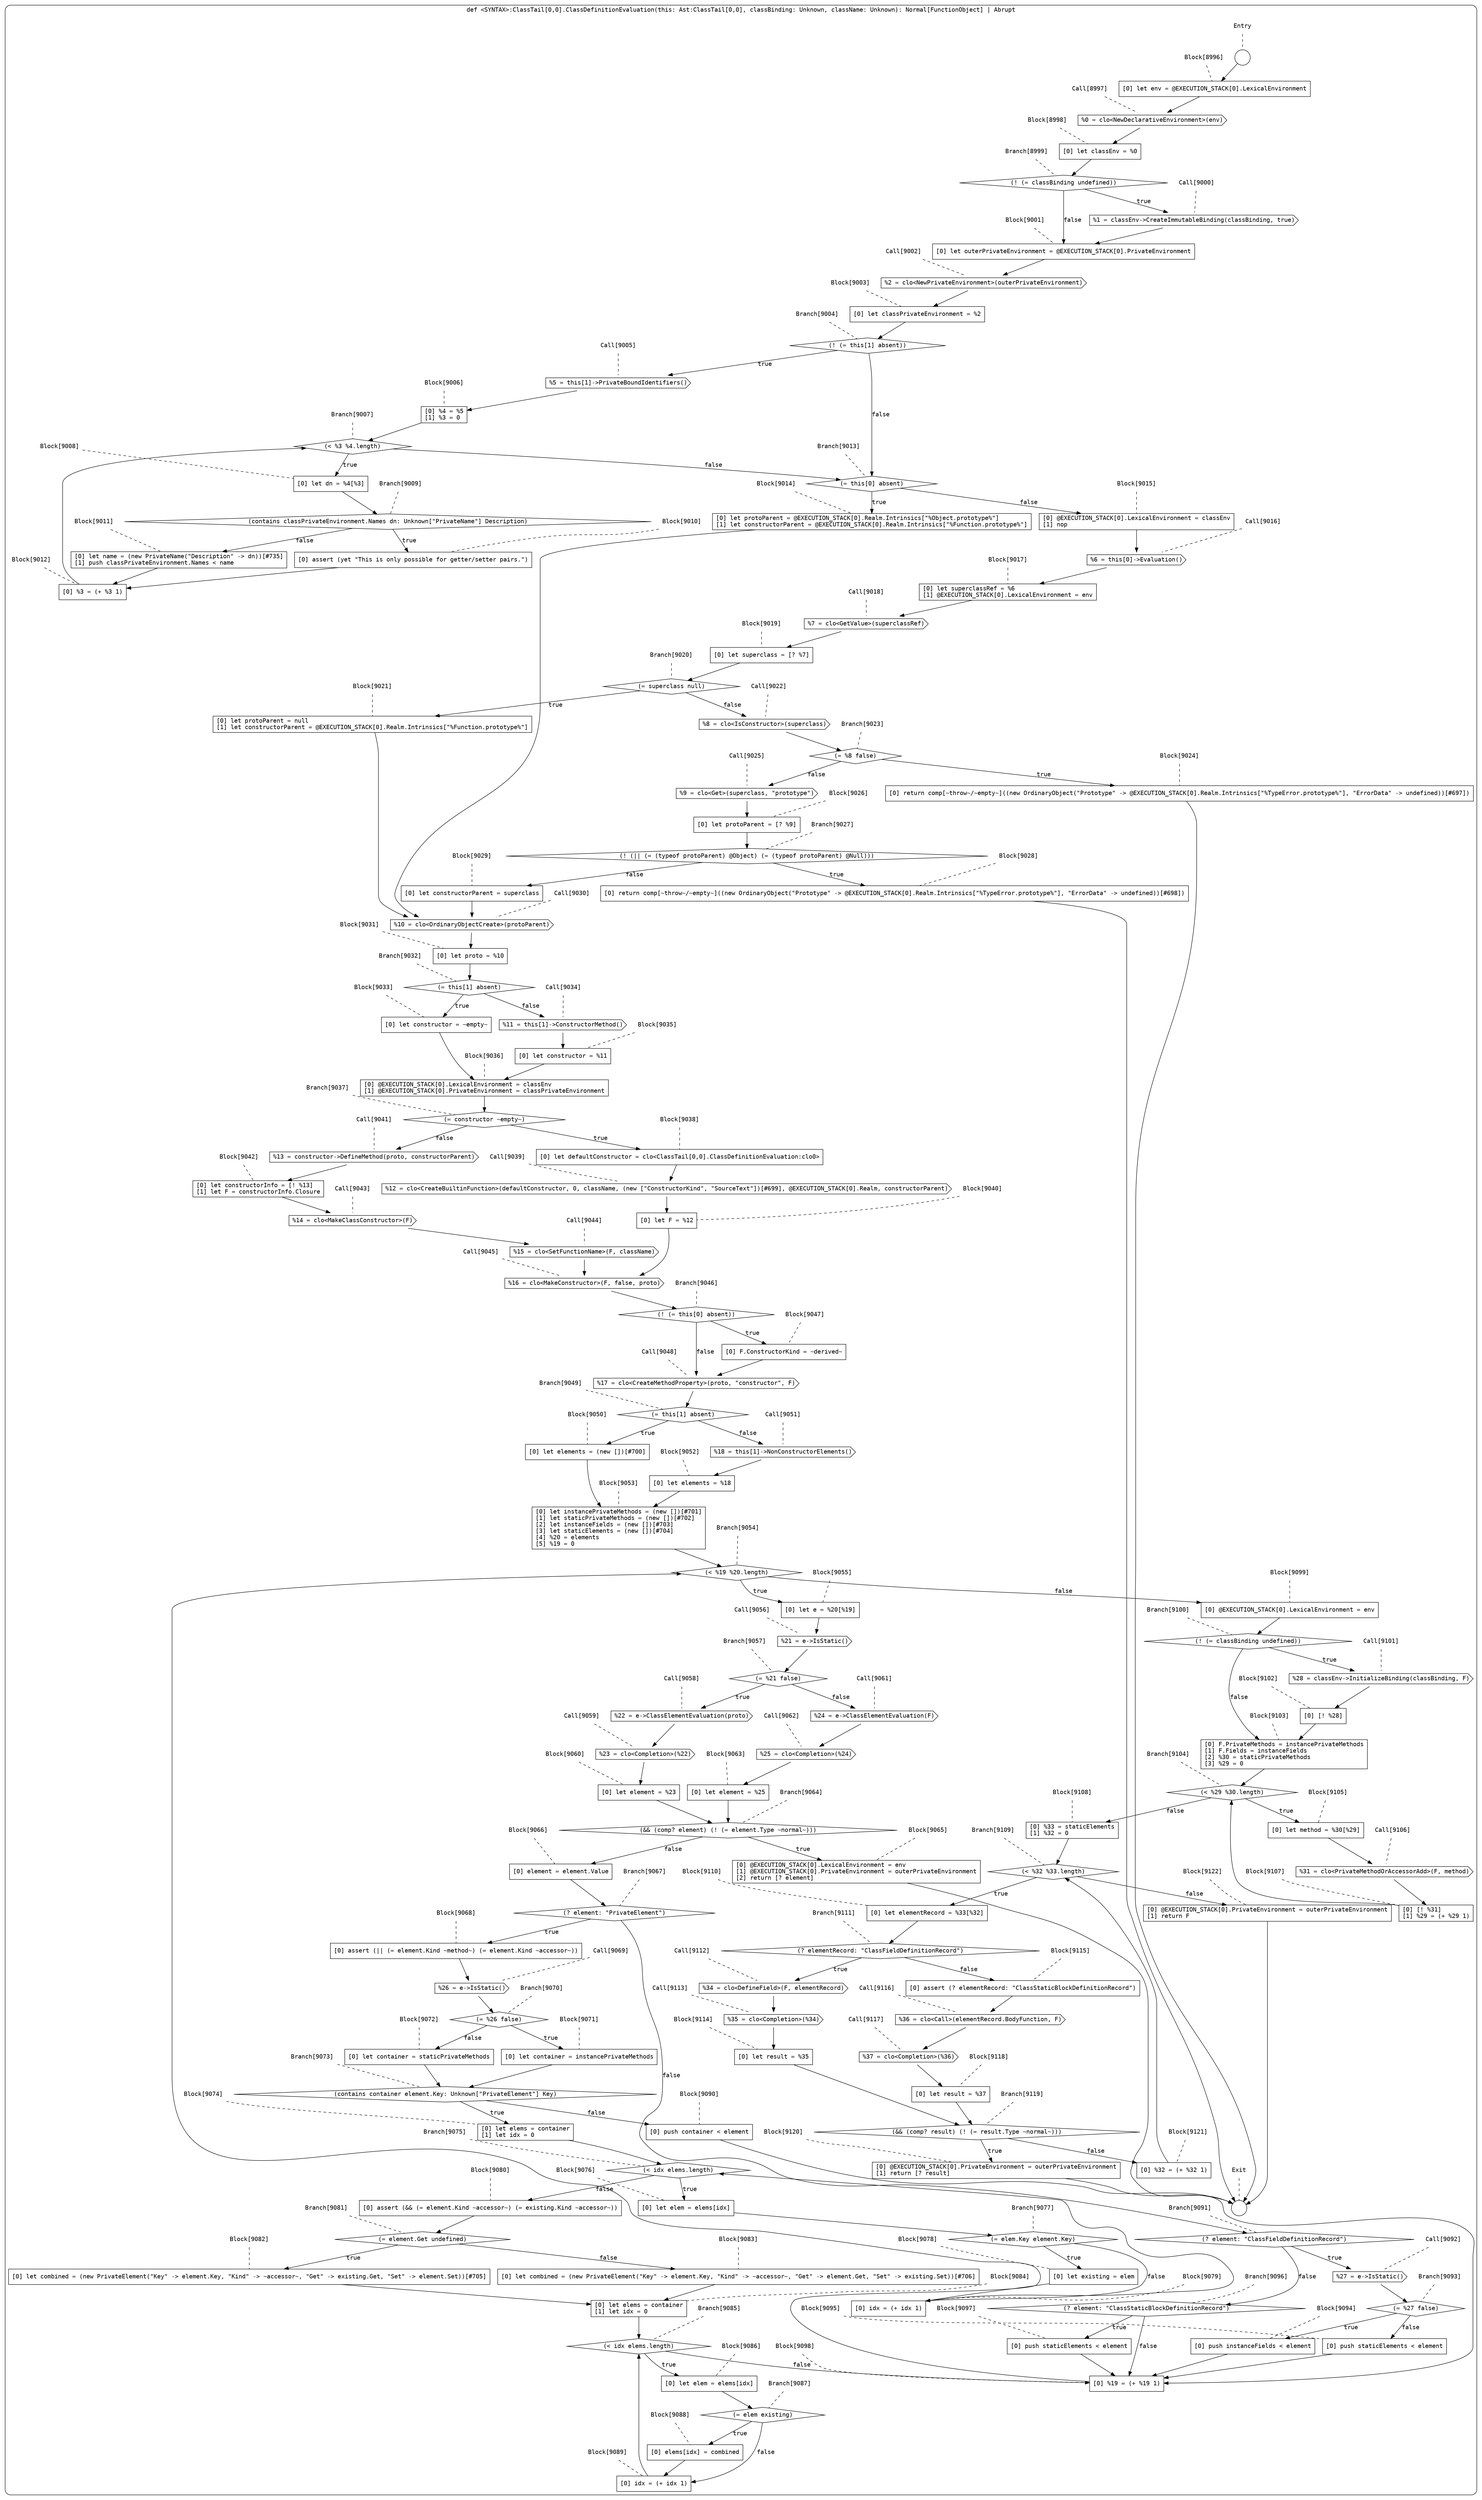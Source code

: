 digraph {
  graph [fontname = "Consolas"]
  node [fontname = "Consolas"]
  edge [fontname = "Consolas"]
  subgraph cluster1690 {
    label = "def <SYNTAX>:ClassTail[0,0].ClassDefinitionEvaluation(this: Ast:ClassTail[0,0], classBinding: Unknown, className: Unknown): Normal[FunctionObject] | Abrupt"
    style = rounded
    cluster1690_entry_name [shape=none, label=<<font color="black">Entry</font>>]
    cluster1690_entry_name -> cluster1690_entry [arrowhead=none, color="black", style=dashed]
    cluster1690_entry [shape=circle label=" " color="black" fillcolor="white" style=filled]
    cluster1690_entry -> node8996 [color="black"]
    cluster1690_exit_name [shape=none, label=<<font color="black">Exit</font>>]
    cluster1690_exit_name -> cluster1690_exit [arrowhead=none, color="black", style=dashed]
    cluster1690_exit [shape=circle label=" " color="black" fillcolor="white" style=filled]
    node8996_name [shape=none, label=<<font color="black">Block[8996]</font>>]
    node8996_name -> node8996 [arrowhead=none, color="black", style=dashed]
    node8996 [shape=box, label=<<font color="black">[0] let env = @EXECUTION_STACK[0].LexicalEnvironment<BR ALIGN="LEFT"/></font>> color="black" fillcolor="white", style=filled]
    node8996 -> node8997 [color="black"]
    node8997_name [shape=none, label=<<font color="black">Call[8997]</font>>]
    node8997_name -> node8997 [arrowhead=none, color="black", style=dashed]
    node8997 [shape=cds, label=<<font color="black">%0 = clo&lt;NewDeclarativeEnvironment&gt;(env)</font>> color="black" fillcolor="white", style=filled]
    node8997 -> node8998 [color="black"]
    node8998_name [shape=none, label=<<font color="black">Block[8998]</font>>]
    node8998_name -> node8998 [arrowhead=none, color="black", style=dashed]
    node8998 [shape=box, label=<<font color="black">[0] let classEnv = %0<BR ALIGN="LEFT"/></font>> color="black" fillcolor="white", style=filled]
    node8998 -> node8999 [color="black"]
    node8999_name [shape=none, label=<<font color="black">Branch[8999]</font>>]
    node8999_name -> node8999 [arrowhead=none, color="black", style=dashed]
    node8999 [shape=diamond, label=<<font color="black">(! (= classBinding undefined))</font>> color="black" fillcolor="white", style=filled]
    node8999 -> node9000 [label=<<font color="black">true</font>> color="black"]
    node8999 -> node9001 [label=<<font color="black">false</font>> color="black"]
    node9000_name [shape=none, label=<<font color="black">Call[9000]</font>>]
    node9000_name -> node9000 [arrowhead=none, color="black", style=dashed]
    node9000 [shape=cds, label=<<font color="black">%1 = classEnv-&gt;CreateImmutableBinding(classBinding, true)</font>> color="black" fillcolor="white", style=filled]
    node9000 -> node9001 [color="black"]
    node9001_name [shape=none, label=<<font color="black">Block[9001]</font>>]
    node9001_name -> node9001 [arrowhead=none, color="black", style=dashed]
    node9001 [shape=box, label=<<font color="black">[0] let outerPrivateEnvironment = @EXECUTION_STACK[0].PrivateEnvironment<BR ALIGN="LEFT"/></font>> color="black" fillcolor="white", style=filled]
    node9001 -> node9002 [color="black"]
    node9002_name [shape=none, label=<<font color="black">Call[9002]</font>>]
    node9002_name -> node9002 [arrowhead=none, color="black", style=dashed]
    node9002 [shape=cds, label=<<font color="black">%2 = clo&lt;NewPrivateEnvironment&gt;(outerPrivateEnvironment)</font>> color="black" fillcolor="white", style=filled]
    node9002 -> node9003 [color="black"]
    node9003_name [shape=none, label=<<font color="black">Block[9003]</font>>]
    node9003_name -> node9003 [arrowhead=none, color="black", style=dashed]
    node9003 [shape=box, label=<<font color="black">[0] let classPrivateEnvironment = %2<BR ALIGN="LEFT"/></font>> color="black" fillcolor="white", style=filled]
    node9003 -> node9004 [color="black"]
    node9004_name [shape=none, label=<<font color="black">Branch[9004]</font>>]
    node9004_name -> node9004 [arrowhead=none, color="black", style=dashed]
    node9004 [shape=diamond, label=<<font color="black">(! (= this[1] absent))</font>> color="black" fillcolor="white", style=filled]
    node9004 -> node9005 [label=<<font color="black">true</font>> color="black"]
    node9004 -> node9013 [label=<<font color="black">false</font>> color="black"]
    node9005_name [shape=none, label=<<font color="black">Call[9005]</font>>]
    node9005_name -> node9005 [arrowhead=none, color="black", style=dashed]
    node9005 [shape=cds, label=<<font color="black">%5 = this[1]-&gt;PrivateBoundIdentifiers()</font>> color="black" fillcolor="white", style=filled]
    node9005 -> node9006 [color="black"]
    node9013_name [shape=none, label=<<font color="black">Branch[9013]</font>>]
    node9013_name -> node9013 [arrowhead=none, color="black", style=dashed]
    node9013 [shape=diamond, label=<<font color="black">(= this[0] absent)</font>> color="black" fillcolor="white", style=filled]
    node9013 -> node9014 [label=<<font color="black">true</font>> color="black"]
    node9013 -> node9015 [label=<<font color="black">false</font>> color="black"]
    node9006_name [shape=none, label=<<font color="black">Block[9006]</font>>]
    node9006_name -> node9006 [arrowhead=none, color="black", style=dashed]
    node9006 [shape=box, label=<<font color="black">[0] %4 = %5<BR ALIGN="LEFT"/>[1] %3 = 0<BR ALIGN="LEFT"/></font>> color="black" fillcolor="white", style=filled]
    node9006 -> node9007 [color="black"]
    node9014_name [shape=none, label=<<font color="black">Block[9014]</font>>]
    node9014_name -> node9014 [arrowhead=none, color="black", style=dashed]
    node9014 [shape=box, label=<<font color="black">[0] let protoParent = @EXECUTION_STACK[0].Realm.Intrinsics[&quot;%Object.prototype%&quot;]<BR ALIGN="LEFT"/>[1] let constructorParent = @EXECUTION_STACK[0].Realm.Intrinsics[&quot;%Function.prototype%&quot;]<BR ALIGN="LEFT"/></font>> color="black" fillcolor="white", style=filled]
    node9014 -> node9030 [color="black"]
    node9015_name [shape=none, label=<<font color="black">Block[9015]</font>>]
    node9015_name -> node9015 [arrowhead=none, color="black", style=dashed]
    node9015 [shape=box, label=<<font color="black">[0] @EXECUTION_STACK[0].LexicalEnvironment = classEnv<BR ALIGN="LEFT"/>[1] nop<BR ALIGN="LEFT"/></font>> color="black" fillcolor="white", style=filled]
    node9015 -> node9016 [color="black"]
    node9007_name [shape=none, label=<<font color="black">Branch[9007]</font>>]
    node9007_name -> node9007 [arrowhead=none, color="black", style=dashed]
    node9007 [shape=diamond, label=<<font color="black">(&lt; %3 %4.length)</font>> color="black" fillcolor="white", style=filled]
    node9007 -> node9008 [label=<<font color="black">true</font>> color="black"]
    node9007 -> node9013 [label=<<font color="black">false</font>> color="black"]
    node9030_name [shape=none, label=<<font color="black">Call[9030]</font>>]
    node9030_name -> node9030 [arrowhead=none, color="black", style=dashed]
    node9030 [shape=cds, label=<<font color="black">%10 = clo&lt;OrdinaryObjectCreate&gt;(protoParent)</font>> color="black" fillcolor="white", style=filled]
    node9030 -> node9031 [color="black"]
    node9016_name [shape=none, label=<<font color="black">Call[9016]</font>>]
    node9016_name -> node9016 [arrowhead=none, color="black", style=dashed]
    node9016 [shape=cds, label=<<font color="black">%6 = this[0]-&gt;Evaluation()</font>> color="black" fillcolor="white", style=filled]
    node9016 -> node9017 [color="black"]
    node9008_name [shape=none, label=<<font color="black">Block[9008]</font>>]
    node9008_name -> node9008 [arrowhead=none, color="black", style=dashed]
    node9008 [shape=box, label=<<font color="black">[0] let dn = %4[%3]<BR ALIGN="LEFT"/></font>> color="black" fillcolor="white", style=filled]
    node9008 -> node9009 [color="black"]
    node9031_name [shape=none, label=<<font color="black">Block[9031]</font>>]
    node9031_name -> node9031 [arrowhead=none, color="black", style=dashed]
    node9031 [shape=box, label=<<font color="black">[0] let proto = %10<BR ALIGN="LEFT"/></font>> color="black" fillcolor="white", style=filled]
    node9031 -> node9032 [color="black"]
    node9017_name [shape=none, label=<<font color="black">Block[9017]</font>>]
    node9017_name -> node9017 [arrowhead=none, color="black", style=dashed]
    node9017 [shape=box, label=<<font color="black">[0] let superclassRef = %6<BR ALIGN="LEFT"/>[1] @EXECUTION_STACK[0].LexicalEnvironment = env<BR ALIGN="LEFT"/></font>> color="black" fillcolor="white", style=filled]
    node9017 -> node9018 [color="black"]
    node9009_name [shape=none, label=<<font color="black">Branch[9009]</font>>]
    node9009_name -> node9009 [arrowhead=none, color="black", style=dashed]
    node9009 [shape=diamond, label=<<font color="black">(contains classPrivateEnvironment.Names dn: Unknown[&quot;PrivateName&quot;] Description)</font>> color="black" fillcolor="white", style=filled]
    node9009 -> node9010 [label=<<font color="black">true</font>> color="black"]
    node9009 -> node9011 [label=<<font color="black">false</font>> color="black"]
    node9032_name [shape=none, label=<<font color="black">Branch[9032]</font>>]
    node9032_name -> node9032 [arrowhead=none, color="black", style=dashed]
    node9032 [shape=diamond, label=<<font color="black">(= this[1] absent)</font>> color="black" fillcolor="white", style=filled]
    node9032 -> node9033 [label=<<font color="black">true</font>> color="black"]
    node9032 -> node9034 [label=<<font color="black">false</font>> color="black"]
    node9018_name [shape=none, label=<<font color="black">Call[9018]</font>>]
    node9018_name -> node9018 [arrowhead=none, color="black", style=dashed]
    node9018 [shape=cds, label=<<font color="black">%7 = clo&lt;GetValue&gt;(superclassRef)</font>> color="black" fillcolor="white", style=filled]
    node9018 -> node9019 [color="black"]
    node9010_name [shape=none, label=<<font color="black">Block[9010]</font>>]
    node9010_name -> node9010 [arrowhead=none, color="black", style=dashed]
    node9010 [shape=box, label=<<font color="black">[0] assert (yet &quot;This is only possible for getter/setter pairs.&quot;)<BR ALIGN="LEFT"/></font>> color="black" fillcolor="white", style=filled]
    node9010 -> node9012 [color="black"]
    node9011_name [shape=none, label=<<font color="black">Block[9011]</font>>]
    node9011_name -> node9011 [arrowhead=none, color="black", style=dashed]
    node9011 [shape=box, label=<<font color="black">[0] let name = (new PrivateName(&quot;Description&quot; -&gt; dn))[#735]<BR ALIGN="LEFT"/>[1] push classPrivateEnvironment.Names &lt; name<BR ALIGN="LEFT"/></font>> color="black" fillcolor="white", style=filled]
    node9011 -> node9012 [color="black"]
    node9033_name [shape=none, label=<<font color="black">Block[9033]</font>>]
    node9033_name -> node9033 [arrowhead=none, color="black", style=dashed]
    node9033 [shape=box, label=<<font color="black">[0] let constructor = ~empty~<BR ALIGN="LEFT"/></font>> color="black" fillcolor="white", style=filled]
    node9033 -> node9036 [color="black"]
    node9034_name [shape=none, label=<<font color="black">Call[9034]</font>>]
    node9034_name -> node9034 [arrowhead=none, color="black", style=dashed]
    node9034 [shape=cds, label=<<font color="black">%11 = this[1]-&gt;ConstructorMethod()</font>> color="black" fillcolor="white", style=filled]
    node9034 -> node9035 [color="black"]
    node9019_name [shape=none, label=<<font color="black">Block[9019]</font>>]
    node9019_name -> node9019 [arrowhead=none, color="black", style=dashed]
    node9019 [shape=box, label=<<font color="black">[0] let superclass = [? %7]<BR ALIGN="LEFT"/></font>> color="black" fillcolor="white", style=filled]
    node9019 -> node9020 [color="black"]
    node9012_name [shape=none, label=<<font color="black">Block[9012]</font>>]
    node9012_name -> node9012 [arrowhead=none, color="black", style=dashed]
    node9012 [shape=box, label=<<font color="black">[0] %3 = (+ %3 1)<BR ALIGN="LEFT"/></font>> color="black" fillcolor="white", style=filled]
    node9012 -> node9007 [color="black"]
    node9036_name [shape=none, label=<<font color="black">Block[9036]</font>>]
    node9036_name -> node9036 [arrowhead=none, color="black", style=dashed]
    node9036 [shape=box, label=<<font color="black">[0] @EXECUTION_STACK[0].LexicalEnvironment = classEnv<BR ALIGN="LEFT"/>[1] @EXECUTION_STACK[0].PrivateEnvironment = classPrivateEnvironment<BR ALIGN="LEFT"/></font>> color="black" fillcolor="white", style=filled]
    node9036 -> node9037 [color="black"]
    node9035_name [shape=none, label=<<font color="black">Block[9035]</font>>]
    node9035_name -> node9035 [arrowhead=none, color="black", style=dashed]
    node9035 [shape=box, label=<<font color="black">[0] let constructor = %11<BR ALIGN="LEFT"/></font>> color="black" fillcolor="white", style=filled]
    node9035 -> node9036 [color="black"]
    node9020_name [shape=none, label=<<font color="black">Branch[9020]</font>>]
    node9020_name -> node9020 [arrowhead=none, color="black", style=dashed]
    node9020 [shape=diamond, label=<<font color="black">(= superclass null)</font>> color="black" fillcolor="white", style=filled]
    node9020 -> node9021 [label=<<font color="black">true</font>> color="black"]
    node9020 -> node9022 [label=<<font color="black">false</font>> color="black"]
    node9037_name [shape=none, label=<<font color="black">Branch[9037]</font>>]
    node9037_name -> node9037 [arrowhead=none, color="black", style=dashed]
    node9037 [shape=diamond, label=<<font color="black">(= constructor ~empty~)</font>> color="black" fillcolor="white", style=filled]
    node9037 -> node9038 [label=<<font color="black">true</font>> color="black"]
    node9037 -> node9041 [label=<<font color="black">false</font>> color="black"]
    node9021_name [shape=none, label=<<font color="black">Block[9021]</font>>]
    node9021_name -> node9021 [arrowhead=none, color="black", style=dashed]
    node9021 [shape=box, label=<<font color="black">[0] let protoParent = null<BR ALIGN="LEFT"/>[1] let constructorParent = @EXECUTION_STACK[0].Realm.Intrinsics[&quot;%Function.prototype%&quot;]<BR ALIGN="LEFT"/></font>> color="black" fillcolor="white", style=filled]
    node9021 -> node9030 [color="black"]
    node9022_name [shape=none, label=<<font color="black">Call[9022]</font>>]
    node9022_name -> node9022 [arrowhead=none, color="black", style=dashed]
    node9022 [shape=cds, label=<<font color="black">%8 = clo&lt;IsConstructor&gt;(superclass)</font>> color="black" fillcolor="white", style=filled]
    node9022 -> node9023 [color="black"]
    node9038_name [shape=none, label=<<font color="black">Block[9038]</font>>]
    node9038_name -> node9038 [arrowhead=none, color="black", style=dashed]
    node9038 [shape=box, label=<<font color="black">[0] let defaultConstructor = clo&lt;ClassTail[0,0].ClassDefinitionEvaluation:clo0&gt;<BR ALIGN="LEFT"/></font>> color="black" fillcolor="white", style=filled]
    node9038 -> node9039 [color="black"]
    node9041_name [shape=none, label=<<font color="black">Call[9041]</font>>]
    node9041_name -> node9041 [arrowhead=none, color="black", style=dashed]
    node9041 [shape=cds, label=<<font color="black">%13 = constructor-&gt;DefineMethod(proto, constructorParent)</font>> color="black" fillcolor="white", style=filled]
    node9041 -> node9042 [color="black"]
    node9023_name [shape=none, label=<<font color="black">Branch[9023]</font>>]
    node9023_name -> node9023 [arrowhead=none, color="black", style=dashed]
    node9023 [shape=diamond, label=<<font color="black">(= %8 false)</font>> color="black" fillcolor="white", style=filled]
    node9023 -> node9024 [label=<<font color="black">true</font>> color="black"]
    node9023 -> node9025 [label=<<font color="black">false</font>> color="black"]
    node9039_name [shape=none, label=<<font color="black">Call[9039]</font>>]
    node9039_name -> node9039 [arrowhead=none, color="black", style=dashed]
    node9039 [shape=cds, label=<<font color="black">%12 = clo&lt;CreateBuiltinFunction&gt;(defaultConstructor, 0, className, (new [&quot;ConstructorKind&quot;, &quot;SourceText&quot;])[#699], @EXECUTION_STACK[0].Realm, constructorParent)</font>> color="black" fillcolor="white", style=filled]
    node9039 -> node9040 [color="black"]
    node9042_name [shape=none, label=<<font color="black">Block[9042]</font>>]
    node9042_name -> node9042 [arrowhead=none, color="black", style=dashed]
    node9042 [shape=box, label=<<font color="black">[0] let constructorInfo = [! %13]<BR ALIGN="LEFT"/>[1] let F = constructorInfo.Closure<BR ALIGN="LEFT"/></font>> color="black" fillcolor="white", style=filled]
    node9042 -> node9043 [color="black"]
    node9024_name [shape=none, label=<<font color="black">Block[9024]</font>>]
    node9024_name -> node9024 [arrowhead=none, color="black", style=dashed]
    node9024 [shape=box, label=<<font color="black">[0] return comp[~throw~/~empty~]((new OrdinaryObject(&quot;Prototype&quot; -&gt; @EXECUTION_STACK[0].Realm.Intrinsics[&quot;%TypeError.prototype%&quot;], &quot;ErrorData&quot; -&gt; undefined))[#697])<BR ALIGN="LEFT"/></font>> color="black" fillcolor="white", style=filled]
    node9024 -> cluster1690_exit [color="black"]
    node9025_name [shape=none, label=<<font color="black">Call[9025]</font>>]
    node9025_name -> node9025 [arrowhead=none, color="black", style=dashed]
    node9025 [shape=cds, label=<<font color="black">%9 = clo&lt;Get&gt;(superclass, &quot;prototype&quot;)</font>> color="black" fillcolor="white", style=filled]
    node9025 -> node9026 [color="black"]
    node9040_name [shape=none, label=<<font color="black">Block[9040]</font>>]
    node9040_name -> node9040 [arrowhead=none, color="black", style=dashed]
    node9040 [shape=box, label=<<font color="black">[0] let F = %12<BR ALIGN="LEFT"/></font>> color="black" fillcolor="white", style=filled]
    node9040 -> node9045 [color="black"]
    node9043_name [shape=none, label=<<font color="black">Call[9043]</font>>]
    node9043_name -> node9043 [arrowhead=none, color="black", style=dashed]
    node9043 [shape=cds, label=<<font color="black">%14 = clo&lt;MakeClassConstructor&gt;(F)</font>> color="black" fillcolor="white", style=filled]
    node9043 -> node9044 [color="black"]
    node9026_name [shape=none, label=<<font color="black">Block[9026]</font>>]
    node9026_name -> node9026 [arrowhead=none, color="black", style=dashed]
    node9026 [shape=box, label=<<font color="black">[0] let protoParent = [? %9]<BR ALIGN="LEFT"/></font>> color="black" fillcolor="white", style=filled]
    node9026 -> node9027 [color="black"]
    node9045_name [shape=none, label=<<font color="black">Call[9045]</font>>]
    node9045_name -> node9045 [arrowhead=none, color="black", style=dashed]
    node9045 [shape=cds, label=<<font color="black">%16 = clo&lt;MakeConstructor&gt;(F, false, proto)</font>> color="black" fillcolor="white", style=filled]
    node9045 -> node9046 [color="black"]
    node9044_name [shape=none, label=<<font color="black">Call[9044]</font>>]
    node9044_name -> node9044 [arrowhead=none, color="black", style=dashed]
    node9044 [shape=cds, label=<<font color="black">%15 = clo&lt;SetFunctionName&gt;(F, className)</font>> color="black" fillcolor="white", style=filled]
    node9044 -> node9045 [color="black"]
    node9027_name [shape=none, label=<<font color="black">Branch[9027]</font>>]
    node9027_name -> node9027 [arrowhead=none, color="black", style=dashed]
    node9027 [shape=diamond, label=<<font color="black">(! (|| (= (typeof protoParent) @Object) (= (typeof protoParent) @Null)))</font>> color="black" fillcolor="white", style=filled]
    node9027 -> node9028 [label=<<font color="black">true</font>> color="black"]
    node9027 -> node9029 [label=<<font color="black">false</font>> color="black"]
    node9046_name [shape=none, label=<<font color="black">Branch[9046]</font>>]
    node9046_name -> node9046 [arrowhead=none, color="black", style=dashed]
    node9046 [shape=diamond, label=<<font color="black">(! (= this[0] absent))</font>> color="black" fillcolor="white", style=filled]
    node9046 -> node9047 [label=<<font color="black">true</font>> color="black"]
    node9046 -> node9048 [label=<<font color="black">false</font>> color="black"]
    node9028_name [shape=none, label=<<font color="black">Block[9028]</font>>]
    node9028_name -> node9028 [arrowhead=none, color="black", style=dashed]
    node9028 [shape=box, label=<<font color="black">[0] return comp[~throw~/~empty~]((new OrdinaryObject(&quot;Prototype&quot; -&gt; @EXECUTION_STACK[0].Realm.Intrinsics[&quot;%TypeError.prototype%&quot;], &quot;ErrorData&quot; -&gt; undefined))[#698])<BR ALIGN="LEFT"/></font>> color="black" fillcolor="white", style=filled]
    node9028 -> cluster1690_exit [color="black"]
    node9029_name [shape=none, label=<<font color="black">Block[9029]</font>>]
    node9029_name -> node9029 [arrowhead=none, color="black", style=dashed]
    node9029 [shape=box, label=<<font color="black">[0] let constructorParent = superclass<BR ALIGN="LEFT"/></font>> color="black" fillcolor="white", style=filled]
    node9029 -> node9030 [color="black"]
    node9047_name [shape=none, label=<<font color="black">Block[9047]</font>>]
    node9047_name -> node9047 [arrowhead=none, color="black", style=dashed]
    node9047 [shape=box, label=<<font color="black">[0] F.ConstructorKind = ~derived~<BR ALIGN="LEFT"/></font>> color="black" fillcolor="white", style=filled]
    node9047 -> node9048 [color="black"]
    node9048_name [shape=none, label=<<font color="black">Call[9048]</font>>]
    node9048_name -> node9048 [arrowhead=none, color="black", style=dashed]
    node9048 [shape=cds, label=<<font color="black">%17 = clo&lt;CreateMethodProperty&gt;(proto, &quot;constructor&quot;, F)</font>> color="black" fillcolor="white", style=filled]
    node9048 -> node9049 [color="black"]
    node9049_name [shape=none, label=<<font color="black">Branch[9049]</font>>]
    node9049_name -> node9049 [arrowhead=none, color="black", style=dashed]
    node9049 [shape=diamond, label=<<font color="black">(= this[1] absent)</font>> color="black" fillcolor="white", style=filled]
    node9049 -> node9050 [label=<<font color="black">true</font>> color="black"]
    node9049 -> node9051 [label=<<font color="black">false</font>> color="black"]
    node9050_name [shape=none, label=<<font color="black">Block[9050]</font>>]
    node9050_name -> node9050 [arrowhead=none, color="black", style=dashed]
    node9050 [shape=box, label=<<font color="black">[0] let elements = (new [])[#700]<BR ALIGN="LEFT"/></font>> color="black" fillcolor="white", style=filled]
    node9050 -> node9053 [color="black"]
    node9051_name [shape=none, label=<<font color="black">Call[9051]</font>>]
    node9051_name -> node9051 [arrowhead=none, color="black", style=dashed]
    node9051 [shape=cds, label=<<font color="black">%18 = this[1]-&gt;NonConstructorElements()</font>> color="black" fillcolor="white", style=filled]
    node9051 -> node9052 [color="black"]
    node9053_name [shape=none, label=<<font color="black">Block[9053]</font>>]
    node9053_name -> node9053 [arrowhead=none, color="black", style=dashed]
    node9053 [shape=box, label=<<font color="black">[0] let instancePrivateMethods = (new [])[#701]<BR ALIGN="LEFT"/>[1] let staticPrivateMethods = (new [])[#702]<BR ALIGN="LEFT"/>[2] let instanceFields = (new [])[#703]<BR ALIGN="LEFT"/>[3] let staticElements = (new [])[#704]<BR ALIGN="LEFT"/>[4] %20 = elements<BR ALIGN="LEFT"/>[5] %19 = 0<BR ALIGN="LEFT"/></font>> color="black" fillcolor="white", style=filled]
    node9053 -> node9054 [color="black"]
    node9052_name [shape=none, label=<<font color="black">Block[9052]</font>>]
    node9052_name -> node9052 [arrowhead=none, color="black", style=dashed]
    node9052 [shape=box, label=<<font color="black">[0] let elements = %18<BR ALIGN="LEFT"/></font>> color="black" fillcolor="white", style=filled]
    node9052 -> node9053 [color="black"]
    node9054_name [shape=none, label=<<font color="black">Branch[9054]</font>>]
    node9054_name -> node9054 [arrowhead=none, color="black", style=dashed]
    node9054 [shape=diamond, label=<<font color="black">(&lt; %19 %20.length)</font>> color="black" fillcolor="white", style=filled]
    node9054 -> node9055 [label=<<font color="black">true</font>> color="black"]
    node9054 -> node9099 [label=<<font color="black">false</font>> color="black"]
    node9055_name [shape=none, label=<<font color="black">Block[9055]</font>>]
    node9055_name -> node9055 [arrowhead=none, color="black", style=dashed]
    node9055 [shape=box, label=<<font color="black">[0] let e = %20[%19]<BR ALIGN="LEFT"/></font>> color="black" fillcolor="white", style=filled]
    node9055 -> node9056 [color="black"]
    node9099_name [shape=none, label=<<font color="black">Block[9099]</font>>]
    node9099_name -> node9099 [arrowhead=none, color="black", style=dashed]
    node9099 [shape=box, label=<<font color="black">[0] @EXECUTION_STACK[0].LexicalEnvironment = env<BR ALIGN="LEFT"/></font>> color="black" fillcolor="white", style=filled]
    node9099 -> node9100 [color="black"]
    node9056_name [shape=none, label=<<font color="black">Call[9056]</font>>]
    node9056_name -> node9056 [arrowhead=none, color="black", style=dashed]
    node9056 [shape=cds, label=<<font color="black">%21 = e-&gt;IsStatic()</font>> color="black" fillcolor="white", style=filled]
    node9056 -> node9057 [color="black"]
    node9100_name [shape=none, label=<<font color="black">Branch[9100]</font>>]
    node9100_name -> node9100 [arrowhead=none, color="black", style=dashed]
    node9100 [shape=diamond, label=<<font color="black">(! (= classBinding undefined))</font>> color="black" fillcolor="white", style=filled]
    node9100 -> node9101 [label=<<font color="black">true</font>> color="black"]
    node9100 -> node9103 [label=<<font color="black">false</font>> color="black"]
    node9057_name [shape=none, label=<<font color="black">Branch[9057]</font>>]
    node9057_name -> node9057 [arrowhead=none, color="black", style=dashed]
    node9057 [shape=diamond, label=<<font color="black">(= %21 false)</font>> color="black" fillcolor="white", style=filled]
    node9057 -> node9058 [label=<<font color="black">true</font>> color="black"]
    node9057 -> node9061 [label=<<font color="black">false</font>> color="black"]
    node9101_name [shape=none, label=<<font color="black">Call[9101]</font>>]
    node9101_name -> node9101 [arrowhead=none, color="black", style=dashed]
    node9101 [shape=cds, label=<<font color="black">%28 = classEnv-&gt;InitializeBinding(classBinding, F)</font>> color="black" fillcolor="white", style=filled]
    node9101 -> node9102 [color="black"]
    node9103_name [shape=none, label=<<font color="black">Block[9103]</font>>]
    node9103_name -> node9103 [arrowhead=none, color="black", style=dashed]
    node9103 [shape=box, label=<<font color="black">[0] F.PrivateMethods = instancePrivateMethods<BR ALIGN="LEFT"/>[1] F.Fields = instanceFields<BR ALIGN="LEFT"/>[2] %30 = staticPrivateMethods<BR ALIGN="LEFT"/>[3] %29 = 0<BR ALIGN="LEFT"/></font>> color="black" fillcolor="white", style=filled]
    node9103 -> node9104 [color="black"]
    node9058_name [shape=none, label=<<font color="black">Call[9058]</font>>]
    node9058_name -> node9058 [arrowhead=none, color="black", style=dashed]
    node9058 [shape=cds, label=<<font color="black">%22 = e-&gt;ClassElementEvaluation(proto)</font>> color="black" fillcolor="white", style=filled]
    node9058 -> node9059 [color="black"]
    node9061_name [shape=none, label=<<font color="black">Call[9061]</font>>]
    node9061_name -> node9061 [arrowhead=none, color="black", style=dashed]
    node9061 [shape=cds, label=<<font color="black">%24 = e-&gt;ClassElementEvaluation(F)</font>> color="black" fillcolor="white", style=filled]
    node9061 -> node9062 [color="black"]
    node9102_name [shape=none, label=<<font color="black">Block[9102]</font>>]
    node9102_name -> node9102 [arrowhead=none, color="black", style=dashed]
    node9102 [shape=box, label=<<font color="black">[0] [! %28]<BR ALIGN="LEFT"/></font>> color="black" fillcolor="white", style=filled]
    node9102 -> node9103 [color="black"]
    node9104_name [shape=none, label=<<font color="black">Branch[9104]</font>>]
    node9104_name -> node9104 [arrowhead=none, color="black", style=dashed]
    node9104 [shape=diamond, label=<<font color="black">(&lt; %29 %30.length)</font>> color="black" fillcolor="white", style=filled]
    node9104 -> node9105 [label=<<font color="black">true</font>> color="black"]
    node9104 -> node9108 [label=<<font color="black">false</font>> color="black"]
    node9059_name [shape=none, label=<<font color="black">Call[9059]</font>>]
    node9059_name -> node9059 [arrowhead=none, color="black", style=dashed]
    node9059 [shape=cds, label=<<font color="black">%23 = clo&lt;Completion&gt;(%22)</font>> color="black" fillcolor="white", style=filled]
    node9059 -> node9060 [color="black"]
    node9062_name [shape=none, label=<<font color="black">Call[9062]</font>>]
    node9062_name -> node9062 [arrowhead=none, color="black", style=dashed]
    node9062 [shape=cds, label=<<font color="black">%25 = clo&lt;Completion&gt;(%24)</font>> color="black" fillcolor="white", style=filled]
    node9062 -> node9063 [color="black"]
    node9105_name [shape=none, label=<<font color="black">Block[9105]</font>>]
    node9105_name -> node9105 [arrowhead=none, color="black", style=dashed]
    node9105 [shape=box, label=<<font color="black">[0] let method = %30[%29]<BR ALIGN="LEFT"/></font>> color="black" fillcolor="white", style=filled]
    node9105 -> node9106 [color="black"]
    node9108_name [shape=none, label=<<font color="black">Block[9108]</font>>]
    node9108_name -> node9108 [arrowhead=none, color="black", style=dashed]
    node9108 [shape=box, label=<<font color="black">[0] %33 = staticElements<BR ALIGN="LEFT"/>[1] %32 = 0<BR ALIGN="LEFT"/></font>> color="black" fillcolor="white", style=filled]
    node9108 -> node9109 [color="black"]
    node9060_name [shape=none, label=<<font color="black">Block[9060]</font>>]
    node9060_name -> node9060 [arrowhead=none, color="black", style=dashed]
    node9060 [shape=box, label=<<font color="black">[0] let element = %23<BR ALIGN="LEFT"/></font>> color="black" fillcolor="white", style=filled]
    node9060 -> node9064 [color="black"]
    node9063_name [shape=none, label=<<font color="black">Block[9063]</font>>]
    node9063_name -> node9063 [arrowhead=none, color="black", style=dashed]
    node9063 [shape=box, label=<<font color="black">[0] let element = %25<BR ALIGN="LEFT"/></font>> color="black" fillcolor="white", style=filled]
    node9063 -> node9064 [color="black"]
    node9106_name [shape=none, label=<<font color="black">Call[9106]</font>>]
    node9106_name -> node9106 [arrowhead=none, color="black", style=dashed]
    node9106 [shape=cds, label=<<font color="black">%31 = clo&lt;PrivateMethodOrAccessorAdd&gt;(F, method)</font>> color="black" fillcolor="white", style=filled]
    node9106 -> node9107 [color="black"]
    node9109_name [shape=none, label=<<font color="black">Branch[9109]</font>>]
    node9109_name -> node9109 [arrowhead=none, color="black", style=dashed]
    node9109 [shape=diamond, label=<<font color="black">(&lt; %32 %33.length)</font>> color="black" fillcolor="white", style=filled]
    node9109 -> node9110 [label=<<font color="black">true</font>> color="black"]
    node9109 -> node9122 [label=<<font color="black">false</font>> color="black"]
    node9064_name [shape=none, label=<<font color="black">Branch[9064]</font>>]
    node9064_name -> node9064 [arrowhead=none, color="black", style=dashed]
    node9064 [shape=diamond, label=<<font color="black">(&amp;&amp; (comp? element) (! (= element.Type ~normal~)))</font>> color="black" fillcolor="white", style=filled]
    node9064 -> node9065 [label=<<font color="black">true</font>> color="black"]
    node9064 -> node9066 [label=<<font color="black">false</font>> color="black"]
    node9107_name [shape=none, label=<<font color="black">Block[9107]</font>>]
    node9107_name -> node9107 [arrowhead=none, color="black", style=dashed]
    node9107 [shape=box, label=<<font color="black">[0] [! %31]<BR ALIGN="LEFT"/>[1] %29 = (+ %29 1)<BR ALIGN="LEFT"/></font>> color="black" fillcolor="white", style=filled]
    node9107 -> node9104 [color="black"]
    node9110_name [shape=none, label=<<font color="black">Block[9110]</font>>]
    node9110_name -> node9110 [arrowhead=none, color="black", style=dashed]
    node9110 [shape=box, label=<<font color="black">[0] let elementRecord = %33[%32]<BR ALIGN="LEFT"/></font>> color="black" fillcolor="white", style=filled]
    node9110 -> node9111 [color="black"]
    node9122_name [shape=none, label=<<font color="black">Block[9122]</font>>]
    node9122_name -> node9122 [arrowhead=none, color="black", style=dashed]
    node9122 [shape=box, label=<<font color="black">[0] @EXECUTION_STACK[0].PrivateEnvironment = outerPrivateEnvironment<BR ALIGN="LEFT"/>[1] return F<BR ALIGN="LEFT"/></font>> color="black" fillcolor="white", style=filled]
    node9122 -> cluster1690_exit [color="black"]
    node9065_name [shape=none, label=<<font color="black">Block[9065]</font>>]
    node9065_name -> node9065 [arrowhead=none, color="black", style=dashed]
    node9065 [shape=box, label=<<font color="black">[0] @EXECUTION_STACK[0].LexicalEnvironment = env<BR ALIGN="LEFT"/>[1] @EXECUTION_STACK[0].PrivateEnvironment = outerPrivateEnvironment<BR ALIGN="LEFT"/>[2] return [? element]<BR ALIGN="LEFT"/></font>> color="black" fillcolor="white", style=filled]
    node9065 -> cluster1690_exit [color="black"]
    node9066_name [shape=none, label=<<font color="black">Block[9066]</font>>]
    node9066_name -> node9066 [arrowhead=none, color="black", style=dashed]
    node9066 [shape=box, label=<<font color="black">[0] element = element.Value<BR ALIGN="LEFT"/></font>> color="black" fillcolor="white", style=filled]
    node9066 -> node9067 [color="black"]
    node9111_name [shape=none, label=<<font color="black">Branch[9111]</font>>]
    node9111_name -> node9111 [arrowhead=none, color="black", style=dashed]
    node9111 [shape=diamond, label=<<font color="black">(? elementRecord: &quot;ClassFieldDefinitionRecord&quot;)</font>> color="black" fillcolor="white", style=filled]
    node9111 -> node9112 [label=<<font color="black">true</font>> color="black"]
    node9111 -> node9115 [label=<<font color="black">false</font>> color="black"]
    node9067_name [shape=none, label=<<font color="black">Branch[9067]</font>>]
    node9067_name -> node9067 [arrowhead=none, color="black", style=dashed]
    node9067 [shape=diamond, label=<<font color="black">(? element: &quot;PrivateElement&quot;)</font>> color="black" fillcolor="white", style=filled]
    node9067 -> node9068 [label=<<font color="black">true</font>> color="black"]
    node9067 -> node9091 [label=<<font color="black">false</font>> color="black"]
    node9112_name [shape=none, label=<<font color="black">Call[9112]</font>>]
    node9112_name -> node9112 [arrowhead=none, color="black", style=dashed]
    node9112 [shape=cds, label=<<font color="black">%34 = clo&lt;DefineField&gt;(F, elementRecord)</font>> color="black" fillcolor="white", style=filled]
    node9112 -> node9113 [color="black"]
    node9115_name [shape=none, label=<<font color="black">Block[9115]</font>>]
    node9115_name -> node9115 [arrowhead=none, color="black", style=dashed]
    node9115 [shape=box, label=<<font color="black">[0] assert (? elementRecord: &quot;ClassStaticBlockDefinitionRecord&quot;)<BR ALIGN="LEFT"/></font>> color="black" fillcolor="white", style=filled]
    node9115 -> node9116 [color="black"]
    node9068_name [shape=none, label=<<font color="black">Block[9068]</font>>]
    node9068_name -> node9068 [arrowhead=none, color="black", style=dashed]
    node9068 [shape=box, label=<<font color="black">[0] assert (|| (= element.Kind ~method~) (= element.Kind ~accessor~))<BR ALIGN="LEFT"/></font>> color="black" fillcolor="white", style=filled]
    node9068 -> node9069 [color="black"]
    node9091_name [shape=none, label=<<font color="black">Branch[9091]</font>>]
    node9091_name -> node9091 [arrowhead=none, color="black", style=dashed]
    node9091 [shape=diamond, label=<<font color="black">(? element: &quot;ClassFieldDefinitionRecord&quot;)</font>> color="black" fillcolor="white", style=filled]
    node9091 -> node9092 [label=<<font color="black">true</font>> color="black"]
    node9091 -> node9096 [label=<<font color="black">false</font>> color="black"]
    node9113_name [shape=none, label=<<font color="black">Call[9113]</font>>]
    node9113_name -> node9113 [arrowhead=none, color="black", style=dashed]
    node9113 [shape=cds, label=<<font color="black">%35 = clo&lt;Completion&gt;(%34)</font>> color="black" fillcolor="white", style=filled]
    node9113 -> node9114 [color="black"]
    node9116_name [shape=none, label=<<font color="black">Call[9116]</font>>]
    node9116_name -> node9116 [arrowhead=none, color="black", style=dashed]
    node9116 [shape=cds, label=<<font color="black">%36 = clo&lt;Call&gt;(elementRecord.BodyFunction, F)</font>> color="black" fillcolor="white", style=filled]
    node9116 -> node9117 [color="black"]
    node9069_name [shape=none, label=<<font color="black">Call[9069]</font>>]
    node9069_name -> node9069 [arrowhead=none, color="black", style=dashed]
    node9069 [shape=cds, label=<<font color="black">%26 = e-&gt;IsStatic()</font>> color="black" fillcolor="white", style=filled]
    node9069 -> node9070 [color="black"]
    node9092_name [shape=none, label=<<font color="black">Call[9092]</font>>]
    node9092_name -> node9092 [arrowhead=none, color="black", style=dashed]
    node9092 [shape=cds, label=<<font color="black">%27 = e-&gt;IsStatic()</font>> color="black" fillcolor="white", style=filled]
    node9092 -> node9093 [color="black"]
    node9096_name [shape=none, label=<<font color="black">Branch[9096]</font>>]
    node9096_name -> node9096 [arrowhead=none, color="black", style=dashed]
    node9096 [shape=diamond, label=<<font color="black">(? element: &quot;ClassStaticBlockDefinitionRecord&quot;)</font>> color="black" fillcolor="white", style=filled]
    node9096 -> node9097 [label=<<font color="black">true</font>> color="black"]
    node9096 -> node9098 [label=<<font color="black">false</font>> color="black"]
    node9114_name [shape=none, label=<<font color="black">Block[9114]</font>>]
    node9114_name -> node9114 [arrowhead=none, color="black", style=dashed]
    node9114 [shape=box, label=<<font color="black">[0] let result = %35<BR ALIGN="LEFT"/></font>> color="black" fillcolor="white", style=filled]
    node9114 -> node9119 [color="black"]
    node9117_name [shape=none, label=<<font color="black">Call[9117]</font>>]
    node9117_name -> node9117 [arrowhead=none, color="black", style=dashed]
    node9117 [shape=cds, label=<<font color="black">%37 = clo&lt;Completion&gt;(%36)</font>> color="black" fillcolor="white", style=filled]
    node9117 -> node9118 [color="black"]
    node9070_name [shape=none, label=<<font color="black">Branch[9070]</font>>]
    node9070_name -> node9070 [arrowhead=none, color="black", style=dashed]
    node9070 [shape=diamond, label=<<font color="black">(= %26 false)</font>> color="black" fillcolor="white", style=filled]
    node9070 -> node9071 [label=<<font color="black">true</font>> color="black"]
    node9070 -> node9072 [label=<<font color="black">false</font>> color="black"]
    node9093_name [shape=none, label=<<font color="black">Branch[9093]</font>>]
    node9093_name -> node9093 [arrowhead=none, color="black", style=dashed]
    node9093 [shape=diamond, label=<<font color="black">(= %27 false)</font>> color="black" fillcolor="white", style=filled]
    node9093 -> node9094 [label=<<font color="black">true</font>> color="black"]
    node9093 -> node9095 [label=<<font color="black">false</font>> color="black"]
    node9097_name [shape=none, label=<<font color="black">Block[9097]</font>>]
    node9097_name -> node9097 [arrowhead=none, color="black", style=dashed]
    node9097 [shape=box, label=<<font color="black">[0] push staticElements &lt; element<BR ALIGN="LEFT"/></font>> color="black" fillcolor="white", style=filled]
    node9097 -> node9098 [color="black"]
    node9098_name [shape=none, label=<<font color="black">Block[9098]</font>>]
    node9098_name -> node9098 [arrowhead=none, color="black", style=dashed]
    node9098 [shape=box, label=<<font color="black">[0] %19 = (+ %19 1)<BR ALIGN="LEFT"/></font>> color="black" fillcolor="white", style=filled]
    node9098 -> node9054 [color="black"]
    node9119_name [shape=none, label=<<font color="black">Branch[9119]</font>>]
    node9119_name -> node9119 [arrowhead=none, color="black", style=dashed]
    node9119 [shape=diamond, label=<<font color="black">(&amp;&amp; (comp? result) (! (= result.Type ~normal~)))</font>> color="black" fillcolor="white", style=filled]
    node9119 -> node9120 [label=<<font color="black">true</font>> color="black"]
    node9119 -> node9121 [label=<<font color="black">false</font>> color="black"]
    node9118_name [shape=none, label=<<font color="black">Block[9118]</font>>]
    node9118_name -> node9118 [arrowhead=none, color="black", style=dashed]
    node9118 [shape=box, label=<<font color="black">[0] let result = %37<BR ALIGN="LEFT"/></font>> color="black" fillcolor="white", style=filled]
    node9118 -> node9119 [color="black"]
    node9071_name [shape=none, label=<<font color="black">Block[9071]</font>>]
    node9071_name -> node9071 [arrowhead=none, color="black", style=dashed]
    node9071 [shape=box, label=<<font color="black">[0] let container = instancePrivateMethods<BR ALIGN="LEFT"/></font>> color="black" fillcolor="white", style=filled]
    node9071 -> node9073 [color="black"]
    node9072_name [shape=none, label=<<font color="black">Block[9072]</font>>]
    node9072_name -> node9072 [arrowhead=none, color="black", style=dashed]
    node9072 [shape=box, label=<<font color="black">[0] let container = staticPrivateMethods<BR ALIGN="LEFT"/></font>> color="black" fillcolor="white", style=filled]
    node9072 -> node9073 [color="black"]
    node9094_name [shape=none, label=<<font color="black">Block[9094]</font>>]
    node9094_name -> node9094 [arrowhead=none, color="black", style=dashed]
    node9094 [shape=box, label=<<font color="black">[0] push instanceFields &lt; element<BR ALIGN="LEFT"/></font>> color="black" fillcolor="white", style=filled]
    node9094 -> node9098 [color="black"]
    node9095_name [shape=none, label=<<font color="black">Block[9095]</font>>]
    node9095_name -> node9095 [arrowhead=none, color="black", style=dashed]
    node9095 [shape=box, label=<<font color="black">[0] push staticElements &lt; element<BR ALIGN="LEFT"/></font>> color="black" fillcolor="white", style=filled]
    node9095 -> node9098 [color="black"]
    node9120_name [shape=none, label=<<font color="black">Block[9120]</font>>]
    node9120_name -> node9120 [arrowhead=none, color="black", style=dashed]
    node9120 [shape=box, label=<<font color="black">[0] @EXECUTION_STACK[0].PrivateEnvironment = outerPrivateEnvironment<BR ALIGN="LEFT"/>[1] return [? result]<BR ALIGN="LEFT"/></font>> color="black" fillcolor="white", style=filled]
    node9120 -> cluster1690_exit [color="black"]
    node9121_name [shape=none, label=<<font color="black">Block[9121]</font>>]
    node9121_name -> node9121 [arrowhead=none, color="black", style=dashed]
    node9121 [shape=box, label=<<font color="black">[0] %32 = (+ %32 1)<BR ALIGN="LEFT"/></font>> color="black" fillcolor="white", style=filled]
    node9121 -> node9109 [color="black"]
    node9073_name [shape=none, label=<<font color="black">Branch[9073]</font>>]
    node9073_name -> node9073 [arrowhead=none, color="black", style=dashed]
    node9073 [shape=diamond, label=<<font color="black">(contains container element.Key: Unknown[&quot;PrivateElement&quot;] Key)</font>> color="black" fillcolor="white", style=filled]
    node9073 -> node9074 [label=<<font color="black">true</font>> color="black"]
    node9073 -> node9090 [label=<<font color="black">false</font>> color="black"]
    node9074_name [shape=none, label=<<font color="black">Block[9074]</font>>]
    node9074_name -> node9074 [arrowhead=none, color="black", style=dashed]
    node9074 [shape=box, label=<<font color="black">[0] let elems = container<BR ALIGN="LEFT"/>[1] let idx = 0<BR ALIGN="LEFT"/></font>> color="black" fillcolor="white", style=filled]
    node9074 -> node9075 [color="black"]
    node9090_name [shape=none, label=<<font color="black">Block[9090]</font>>]
    node9090_name -> node9090 [arrowhead=none, color="black", style=dashed]
    node9090 [shape=box, label=<<font color="black">[0] push container &lt; element<BR ALIGN="LEFT"/></font>> color="black" fillcolor="white", style=filled]
    node9090 -> node9098 [color="black"]
    node9075_name [shape=none, label=<<font color="black">Branch[9075]</font>>]
    node9075_name -> node9075 [arrowhead=none, color="black", style=dashed]
    node9075 [shape=diamond, label=<<font color="black">(&lt; idx elems.length)</font>> color="black" fillcolor="white", style=filled]
    node9075 -> node9076 [label=<<font color="black">true</font>> color="black"]
    node9075 -> node9080 [label=<<font color="black">false</font>> color="black"]
    node9076_name [shape=none, label=<<font color="black">Block[9076]</font>>]
    node9076_name -> node9076 [arrowhead=none, color="black", style=dashed]
    node9076 [shape=box, label=<<font color="black">[0] let elem = elems[idx]<BR ALIGN="LEFT"/></font>> color="black" fillcolor="white", style=filled]
    node9076 -> node9077 [color="black"]
    node9080_name [shape=none, label=<<font color="black">Block[9080]</font>>]
    node9080_name -> node9080 [arrowhead=none, color="black", style=dashed]
    node9080 [shape=box, label=<<font color="black">[0] assert (&amp;&amp; (= element.Kind ~accessor~) (= existing.Kind ~accessor~))<BR ALIGN="LEFT"/></font>> color="black" fillcolor="white", style=filled]
    node9080 -> node9081 [color="black"]
    node9077_name [shape=none, label=<<font color="black">Branch[9077]</font>>]
    node9077_name -> node9077 [arrowhead=none, color="black", style=dashed]
    node9077 [shape=diamond, label=<<font color="black">(= elem.Key element.Key)</font>> color="black" fillcolor="white", style=filled]
    node9077 -> node9078 [label=<<font color="black">true</font>> color="black"]
    node9077 -> node9079 [label=<<font color="black">false</font>> color="black"]
    node9081_name [shape=none, label=<<font color="black">Branch[9081]</font>>]
    node9081_name -> node9081 [arrowhead=none, color="black", style=dashed]
    node9081 [shape=diamond, label=<<font color="black">(= element.Get undefined)</font>> color="black" fillcolor="white", style=filled]
    node9081 -> node9082 [label=<<font color="black">true</font>> color="black"]
    node9081 -> node9083 [label=<<font color="black">false</font>> color="black"]
    node9078_name [shape=none, label=<<font color="black">Block[9078]</font>>]
    node9078_name -> node9078 [arrowhead=none, color="black", style=dashed]
    node9078 [shape=box, label=<<font color="black">[0] let existing = elem<BR ALIGN="LEFT"/></font>> color="black" fillcolor="white", style=filled]
    node9078 -> node9079 [color="black"]
    node9079_name [shape=none, label=<<font color="black">Block[9079]</font>>]
    node9079_name -> node9079 [arrowhead=none, color="black", style=dashed]
    node9079 [shape=box, label=<<font color="black">[0] idx = (+ idx 1)<BR ALIGN="LEFT"/></font>> color="black" fillcolor="white", style=filled]
    node9079 -> node9075 [color="black"]
    node9082_name [shape=none, label=<<font color="black">Block[9082]</font>>]
    node9082_name -> node9082 [arrowhead=none, color="black", style=dashed]
    node9082 [shape=box, label=<<font color="black">[0] let combined = (new PrivateElement(&quot;Key&quot; -&gt; element.Key, &quot;Kind&quot; -&gt; ~accessor~, &quot;Get&quot; -&gt; existing.Get, &quot;Set&quot; -&gt; element.Set))[#705]<BR ALIGN="LEFT"/></font>> color="black" fillcolor="white", style=filled]
    node9082 -> node9084 [color="black"]
    node9083_name [shape=none, label=<<font color="black">Block[9083]</font>>]
    node9083_name -> node9083 [arrowhead=none, color="black", style=dashed]
    node9083 [shape=box, label=<<font color="black">[0] let combined = (new PrivateElement(&quot;Key&quot; -&gt; element.Key, &quot;Kind&quot; -&gt; ~accessor~, &quot;Get&quot; -&gt; element.Get, &quot;Set&quot; -&gt; existing.Set))[#706]<BR ALIGN="LEFT"/></font>> color="black" fillcolor="white", style=filled]
    node9083 -> node9084 [color="black"]
    node9084_name [shape=none, label=<<font color="black">Block[9084]</font>>]
    node9084_name -> node9084 [arrowhead=none, color="black", style=dashed]
    node9084 [shape=box, label=<<font color="black">[0] let elems = container<BR ALIGN="LEFT"/>[1] let idx = 0<BR ALIGN="LEFT"/></font>> color="black" fillcolor="white", style=filled]
    node9084 -> node9085 [color="black"]
    node9085_name [shape=none, label=<<font color="black">Branch[9085]</font>>]
    node9085_name -> node9085 [arrowhead=none, color="black", style=dashed]
    node9085 [shape=diamond, label=<<font color="black">(&lt; idx elems.length)</font>> color="black" fillcolor="white", style=filled]
    node9085 -> node9086 [label=<<font color="black">true</font>> color="black"]
    node9085 -> node9098 [label=<<font color="black">false</font>> color="black"]
    node9086_name [shape=none, label=<<font color="black">Block[9086]</font>>]
    node9086_name -> node9086 [arrowhead=none, color="black", style=dashed]
    node9086 [shape=box, label=<<font color="black">[0] let elem = elems[idx]<BR ALIGN="LEFT"/></font>> color="black" fillcolor="white", style=filled]
    node9086 -> node9087 [color="black"]
    node9087_name [shape=none, label=<<font color="black">Branch[9087]</font>>]
    node9087_name -> node9087 [arrowhead=none, color="black", style=dashed]
    node9087 [shape=diamond, label=<<font color="black">(= elem existing)</font>> color="black" fillcolor="white", style=filled]
    node9087 -> node9088 [label=<<font color="black">true</font>> color="black"]
    node9087 -> node9089 [label=<<font color="black">false</font>> color="black"]
    node9088_name [shape=none, label=<<font color="black">Block[9088]</font>>]
    node9088_name -> node9088 [arrowhead=none, color="black", style=dashed]
    node9088 [shape=box, label=<<font color="black">[0] elems[idx] = combined<BR ALIGN="LEFT"/></font>> color="black" fillcolor="white", style=filled]
    node9088 -> node9089 [color="black"]
    node9089_name [shape=none, label=<<font color="black">Block[9089]</font>>]
    node9089_name -> node9089 [arrowhead=none, color="black", style=dashed]
    node9089 [shape=box, label=<<font color="black">[0] idx = (+ idx 1)<BR ALIGN="LEFT"/></font>> color="black" fillcolor="white", style=filled]
    node9089 -> node9085 [color="black"]
  }
}